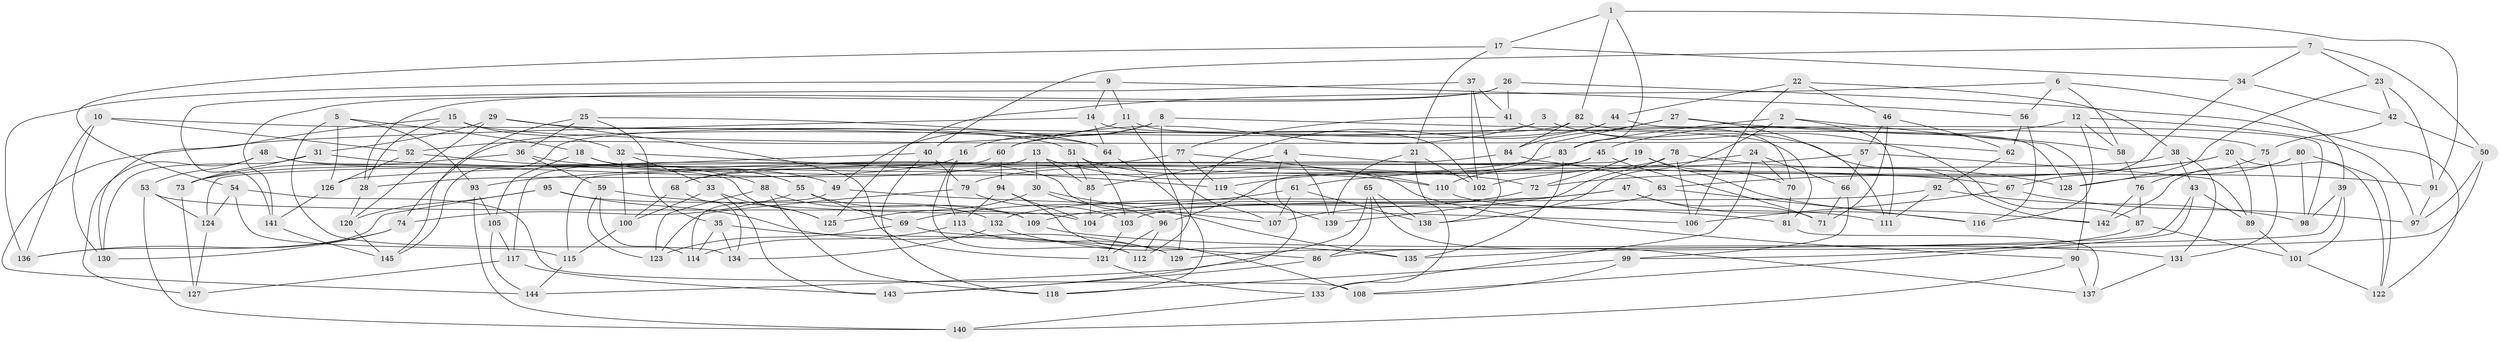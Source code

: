 // coarse degree distribution, {6: 0.4787234042553192, 5: 0.06382978723404255, 4: 0.4574468085106383}
// Generated by graph-tools (version 1.1) at 2025/42/03/06/25 10:42:19]
// undirected, 145 vertices, 290 edges
graph export_dot {
graph [start="1"]
  node [color=gray90,style=filled];
  1;
  2;
  3;
  4;
  5;
  6;
  7;
  8;
  9;
  10;
  11;
  12;
  13;
  14;
  15;
  16;
  17;
  18;
  19;
  20;
  21;
  22;
  23;
  24;
  25;
  26;
  27;
  28;
  29;
  30;
  31;
  32;
  33;
  34;
  35;
  36;
  37;
  38;
  39;
  40;
  41;
  42;
  43;
  44;
  45;
  46;
  47;
  48;
  49;
  50;
  51;
  52;
  53;
  54;
  55;
  56;
  57;
  58;
  59;
  60;
  61;
  62;
  63;
  64;
  65;
  66;
  67;
  68;
  69;
  70;
  71;
  72;
  73;
  74;
  75;
  76;
  77;
  78;
  79;
  80;
  81;
  82;
  83;
  84;
  85;
  86;
  87;
  88;
  89;
  90;
  91;
  92;
  93;
  94;
  95;
  96;
  97;
  98;
  99;
  100;
  101;
  102;
  103;
  104;
  105;
  106;
  107;
  108;
  109;
  110;
  111;
  112;
  113;
  114;
  115;
  116;
  117;
  118;
  119;
  120;
  121;
  122;
  123;
  124;
  125;
  126;
  127;
  128;
  129;
  130;
  131;
  132;
  133;
  134;
  135;
  136;
  137;
  138;
  139;
  140;
  141;
  142;
  143;
  144;
  145;
  1 -- 83;
  1 -- 91;
  1 -- 82;
  1 -- 17;
  2 -- 90;
  2 -- 83;
  2 -- 111;
  2 -- 138;
  3 -- 142;
  3 -- 87;
  3 -- 74;
  3 -- 60;
  4 -- 85;
  4 -- 63;
  4 -- 139;
  4 -- 143;
  5 -- 126;
  5 -- 18;
  5 -- 93;
  5 -- 134;
  6 -- 39;
  6 -- 58;
  6 -- 56;
  6 -- 125;
  7 -- 23;
  7 -- 34;
  7 -- 50;
  7 -- 40;
  8 -- 129;
  8 -- 49;
  8 -- 75;
  8 -- 16;
  9 -- 56;
  9 -- 11;
  9 -- 136;
  9 -- 14;
  10 -- 64;
  10 -- 130;
  10 -- 52;
  10 -- 136;
  11 -- 107;
  11 -- 52;
  11 -- 102;
  12 -- 116;
  12 -- 58;
  12 -- 45;
  12 -- 97;
  13 -- 85;
  13 -- 110;
  13 -- 30;
  13 -- 73;
  14 -- 81;
  14 -- 144;
  14 -- 64;
  15 -- 130;
  15 -- 28;
  15 -- 32;
  15 -- 62;
  16 -- 112;
  16 -- 113;
  16 -- 28;
  17 -- 21;
  17 -- 34;
  17 -- 54;
  18 -- 105;
  18 -- 135;
  18 -- 55;
  19 -- 115;
  19 -- 72;
  19 -- 142;
  19 -- 70;
  20 -- 72;
  20 -- 122;
  20 -- 63;
  20 -- 89;
  21 -- 139;
  21 -- 102;
  21 -- 133;
  22 -- 106;
  22 -- 44;
  22 -- 38;
  22 -- 46;
  23 -- 42;
  23 -- 91;
  23 -- 128;
  24 -- 133;
  24 -- 70;
  24 -- 102;
  24 -- 66;
  25 -- 36;
  25 -- 64;
  25 -- 145;
  25 -- 35;
  26 -- 122;
  26 -- 141;
  26 -- 41;
  26 -- 28;
  27 -- 84;
  27 -- 96;
  27 -- 58;
  27 -- 111;
  28 -- 120;
  29 -- 121;
  29 -- 51;
  29 -- 120;
  29 -- 31;
  30 -- 96;
  30 -- 107;
  30 -- 125;
  31 -- 73;
  31 -- 130;
  31 -- 72;
  32 -- 119;
  32 -- 33;
  32 -- 100;
  33 -- 143;
  33 -- 125;
  33 -- 100;
  34 -- 67;
  34 -- 42;
  35 -- 112;
  35 -- 134;
  35 -- 114;
  36 -- 67;
  36 -- 73;
  36 -- 59;
  37 -- 141;
  37 -- 138;
  37 -- 102;
  37 -- 41;
  38 -- 43;
  38 -- 68;
  38 -- 131;
  39 -- 129;
  39 -- 101;
  39 -- 98;
  40 -- 118;
  40 -- 79;
  40 -- 126;
  41 -- 70;
  41 -- 77;
  42 -- 75;
  42 -- 50;
  43 -- 89;
  43 -- 86;
  43 -- 108;
  44 -- 112;
  44 -- 98;
  44 -- 60;
  45 -- 68;
  45 -- 110;
  45 -- 71;
  46 -- 62;
  46 -- 71;
  46 -- 57;
  47 -- 132;
  47 -- 109;
  47 -- 71;
  47 -- 116;
  48 -- 127;
  48 -- 49;
  48 -- 53;
  48 -- 125;
  49 -- 81;
  49 -- 114;
  50 -- 97;
  50 -- 135;
  51 -- 90;
  51 -- 103;
  51 -- 85;
  52 -- 126;
  52 -- 88;
  53 -- 140;
  53 -- 124;
  53 -- 104;
  54 -- 108;
  54 -- 124;
  54 -- 115;
  55 -- 69;
  55 -- 109;
  55 -- 74;
  56 -- 62;
  56 -- 116;
  57 -- 66;
  57 -- 89;
  57 -- 61;
  58 -- 76;
  59 -- 106;
  59 -- 123;
  59 -- 114;
  60 -- 94;
  60 -- 117;
  61 -- 138;
  61 -- 69;
  61 -- 107;
  62 -- 92;
  63 -- 103;
  63 -- 116;
  64 -- 118;
  65 -- 86;
  65 -- 137;
  65 -- 138;
  65 -- 144;
  66 -- 71;
  66 -- 99;
  67 -- 97;
  67 -- 106;
  68 -- 100;
  68 -- 134;
  69 -- 123;
  69 -- 86;
  70 -- 81;
  72 -- 107;
  73 -- 127;
  74 -- 130;
  74 -- 136;
  75 -- 131;
  75 -- 76;
  76 -- 87;
  76 -- 142;
  77 -- 110;
  77 -- 93;
  77 -- 119;
  78 -- 79;
  78 -- 128;
  78 -- 139;
  78 -- 106;
  79 -- 103;
  79 -- 123;
  80 -- 142;
  80 -- 122;
  80 -- 128;
  80 -- 98;
  81 -- 137;
  82 -- 145;
  82 -- 84;
  82 -- 128;
  83 -- 119;
  83 -- 135;
  84 -- 124;
  84 -- 91;
  85 -- 104;
  86 -- 143;
  87 -- 101;
  87 -- 99;
  88 -- 118;
  88 -- 123;
  88 -- 132;
  89 -- 101;
  90 -- 137;
  90 -- 140;
  91 -- 97;
  92 -- 98;
  92 -- 111;
  92 -- 104;
  93 -- 140;
  93 -- 105;
  94 -- 104;
  94 -- 108;
  94 -- 113;
  95 -- 120;
  95 -- 136;
  95 -- 129;
  95 -- 109;
  96 -- 121;
  96 -- 112;
  99 -- 108;
  99 -- 118;
  100 -- 115;
  101 -- 122;
  103 -- 121;
  105 -- 117;
  105 -- 144;
  109 -- 131;
  110 -- 111;
  113 -- 129;
  113 -- 114;
  115 -- 144;
  117 -- 143;
  117 -- 127;
  119 -- 139;
  120 -- 145;
  121 -- 133;
  124 -- 127;
  126 -- 141;
  131 -- 137;
  132 -- 135;
  132 -- 134;
  133 -- 140;
  141 -- 145;
}
